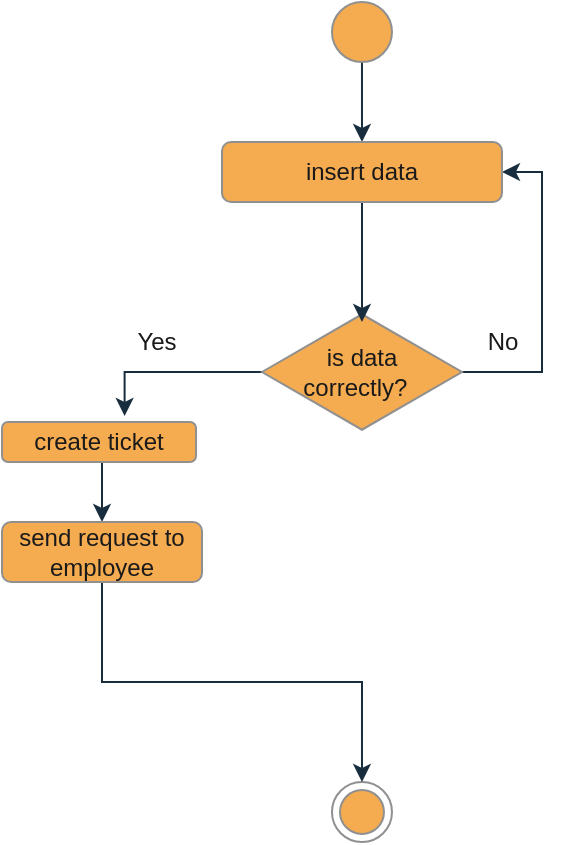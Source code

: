 <mxfile version="20.8.12" type="device"><diagram id="aLTtKgPYPFfkEogXVD_m" name="Page-1"><mxGraphModel dx="1221" dy="636" grid="1" gridSize="10" guides="1" tooltips="1" connect="1" arrows="1" fold="1" page="1" pageScale="1" pageWidth="850" pageHeight="1100" math="0" shadow="0"><root><mxCell id="0"/><mxCell id="1" parent="0"/><mxCell id="HV6YTlVMN29Q_2PtUI5p-1" style="edgeStyle=orthogonalEdgeStyle;rounded=0;orthogonalLoop=1;jettySize=auto;html=1;entryX=0.632;entryY=-0.15;entryDx=0;entryDy=0;entryPerimeter=0;strokeColor=#182E3E;fontColor=default;labelBackgroundColor=none;" edge="1" parent="1" source="HV6YTlVMN29Q_2PtUI5p-3" target="HV6YTlVMN29Q_2PtUI5p-6"><mxGeometry relative="1" as="geometry"><Array as="points"><mxPoint x="251" y="195"/></Array></mxGeometry></mxCell><mxCell id="HV6YTlVMN29Q_2PtUI5p-2" style="edgeStyle=orthogonalEdgeStyle;rounded=0;orthogonalLoop=1;jettySize=auto;html=1;entryX=1;entryY=0.5;entryDx=0;entryDy=0;labelBackgroundColor=none;strokeColor=#182E3E;fontColor=default;" edge="1" parent="1" source="HV6YTlVMN29Q_2PtUI5p-3" target="HV6YTlVMN29Q_2PtUI5p-13"><mxGeometry relative="1" as="geometry"><Array as="points"><mxPoint x="460" y="195"/><mxPoint x="460" y="95"/></Array></mxGeometry></mxCell><mxCell id="HV6YTlVMN29Q_2PtUI5p-3" value="is data &lt;br&gt;correctly?&amp;nbsp;&amp;nbsp;" style="html=1;whiteSpace=wrap;aspect=fixed;shape=isoRectangle;labelBackgroundColor=none;fillColor=#F5AB50;strokeColor=#909090;fontColor=#1A1A1A;" vertex="1" parent="1"><mxGeometry x="319.99" y="165" width="100" height="60" as="geometry"/></mxCell><mxCell id="HV6YTlVMN29Q_2PtUI5p-4" value="" style="ellipse;html=1;shape=endState;fillColor=#F5AB50;strokeColor=#909090;fontColor=#1A1A1A;labelBackgroundColor=none;" vertex="1" parent="1"><mxGeometry x="354.99" y="400" width="30" height="30" as="geometry"/></mxCell><mxCell id="HV6YTlVMN29Q_2PtUI5p-5" style="edgeStyle=orthogonalEdgeStyle;rounded=0;orthogonalLoop=1;jettySize=auto;html=1;exitX=0.5;exitY=1;exitDx=0;exitDy=0;entryX=0.5;entryY=0;entryDx=0;entryDy=0;strokeColor=#182E3E;fontColor=default;labelBackgroundColor=none;" edge="1" parent="1" source="HV6YTlVMN29Q_2PtUI5p-6" target="HV6YTlVMN29Q_2PtUI5p-11"><mxGeometry relative="1" as="geometry"/></mxCell><mxCell id="HV6YTlVMN29Q_2PtUI5p-6" value="create ticket" style="rounded=1;whiteSpace=wrap;html=1;strokeColor=#909090;fontColor=#1A1A1A;fillColor=#F5AB50;labelBackgroundColor=none;" vertex="1" parent="1"><mxGeometry x="190" y="220" width="97" height="20" as="geometry"/></mxCell><mxCell id="HV6YTlVMN29Q_2PtUI5p-21" style="edgeStyle=orthogonalEdgeStyle;rounded=0;orthogonalLoop=1;jettySize=auto;html=1;exitX=0.5;exitY=1;exitDx=0;exitDy=0;entryX=0.5;entryY=0;entryDx=0;entryDy=0;labelBackgroundColor=none;strokeColor=#182E3E;fontColor=default;" edge="1" parent="1" source="HV6YTlVMN29Q_2PtUI5p-8" target="HV6YTlVMN29Q_2PtUI5p-13"><mxGeometry relative="1" as="geometry"/></mxCell><mxCell id="HV6YTlVMN29Q_2PtUI5p-8" value="" style="ellipse;fillColor=#F5AB50;strokeColor=#909090;fontColor=#1A1A1A;labelBackgroundColor=none;" vertex="1" parent="1"><mxGeometry x="354.99" y="10" width="30" height="30" as="geometry"/></mxCell><mxCell id="HV6YTlVMN29Q_2PtUI5p-9" value="Yes" style="text;html=1;align=center;verticalAlign=middle;resizable=0;points=[];autosize=1;strokeColor=none;fillColor=none;fontColor=#1A1A1A;labelBackgroundColor=none;" vertex="1" parent="1"><mxGeometry x="247" y="165" width="40" height="30" as="geometry"/></mxCell><mxCell id="HV6YTlVMN29Q_2PtUI5p-23" style="edgeStyle=orthogonalEdgeStyle;rounded=0;orthogonalLoop=1;jettySize=auto;html=1;exitX=0.5;exitY=1;exitDx=0;exitDy=0;entryX=0.5;entryY=0;entryDx=0;entryDy=0;labelBackgroundColor=none;strokeColor=#182E3E;fontColor=default;" edge="1" parent="1" source="HV6YTlVMN29Q_2PtUI5p-11" target="HV6YTlVMN29Q_2PtUI5p-4"><mxGeometry relative="1" as="geometry"/></mxCell><mxCell id="HV6YTlVMN29Q_2PtUI5p-11" value="send request to employee" style="rounded=1;whiteSpace=wrap;html=1;strokeColor=#909090;fontColor=#1A1A1A;fillColor=#F5AB50;labelBackgroundColor=none;" vertex="1" parent="1"><mxGeometry x="190" y="270" width="100" height="30" as="geometry"/></mxCell><mxCell id="HV6YTlVMN29Q_2PtUI5p-20" style="edgeStyle=orthogonalEdgeStyle;rounded=0;orthogonalLoop=1;jettySize=auto;html=1;exitX=0.5;exitY=1;exitDx=0;exitDy=0;entryX=0.5;entryY=0.083;entryDx=0;entryDy=0;entryPerimeter=0;labelBackgroundColor=none;strokeColor=#182E3E;fontColor=default;" edge="1" parent="1" source="HV6YTlVMN29Q_2PtUI5p-13" target="HV6YTlVMN29Q_2PtUI5p-3"><mxGeometry relative="1" as="geometry"/></mxCell><mxCell id="HV6YTlVMN29Q_2PtUI5p-13" value="insert data" style="rounded=1;whiteSpace=wrap;html=1;labelBackgroundColor=none;fillColor=#F5AB50;strokeColor=#909090;fontColor=#1A1A1A;" vertex="1" parent="1"><mxGeometry x="300" y="80" width="139.99" height="30" as="geometry"/></mxCell><mxCell id="HV6YTlVMN29Q_2PtUI5p-14" value="No" style="text;html=1;align=center;verticalAlign=middle;resizable=0;points=[];autosize=1;strokeColor=none;fillColor=none;labelBackgroundColor=none;fontColor=#1A1A1A;" vertex="1" parent="1"><mxGeometry x="419.99" y="165" width="40" height="30" as="geometry"/></mxCell></root></mxGraphModel></diagram></mxfile>